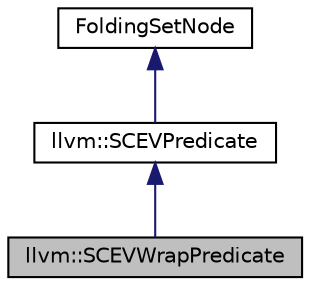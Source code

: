 digraph "llvm::SCEVWrapPredicate"
{
 // LATEX_PDF_SIZE
  bgcolor="transparent";
  edge [fontname="Helvetica",fontsize="10",labelfontname="Helvetica",labelfontsize="10"];
  node [fontname="Helvetica",fontsize="10",shape="box"];
  Node1 [label="llvm::SCEVWrapPredicate",height=0.2,width=0.4,color="black", fillcolor="grey75", style="filled", fontcolor="black",tooltip="This class represents an assumption made on an AddRec expression."];
  Node2 -> Node1 [dir="back",color="midnightblue",fontsize="10",style="solid",fontname="Helvetica"];
  Node2 [label="llvm::SCEVPredicate",height=0.2,width=0.4,color="black",URL="$classllvm_1_1SCEVPredicate.html",tooltip="This class represents an assumption made using SCEV expressions which can be checked at run-time."];
  Node3 -> Node2 [dir="back",color="midnightblue",fontsize="10",style="solid",fontname="Helvetica"];
  Node3 [label="FoldingSetNode",height=0.2,width=0.4,color="black",URL="$classllvm_1_1FoldingSetBase_1_1Node.html",tooltip="Node - This class is used to maintain the singly linked bucket list in a folding set."];
}
